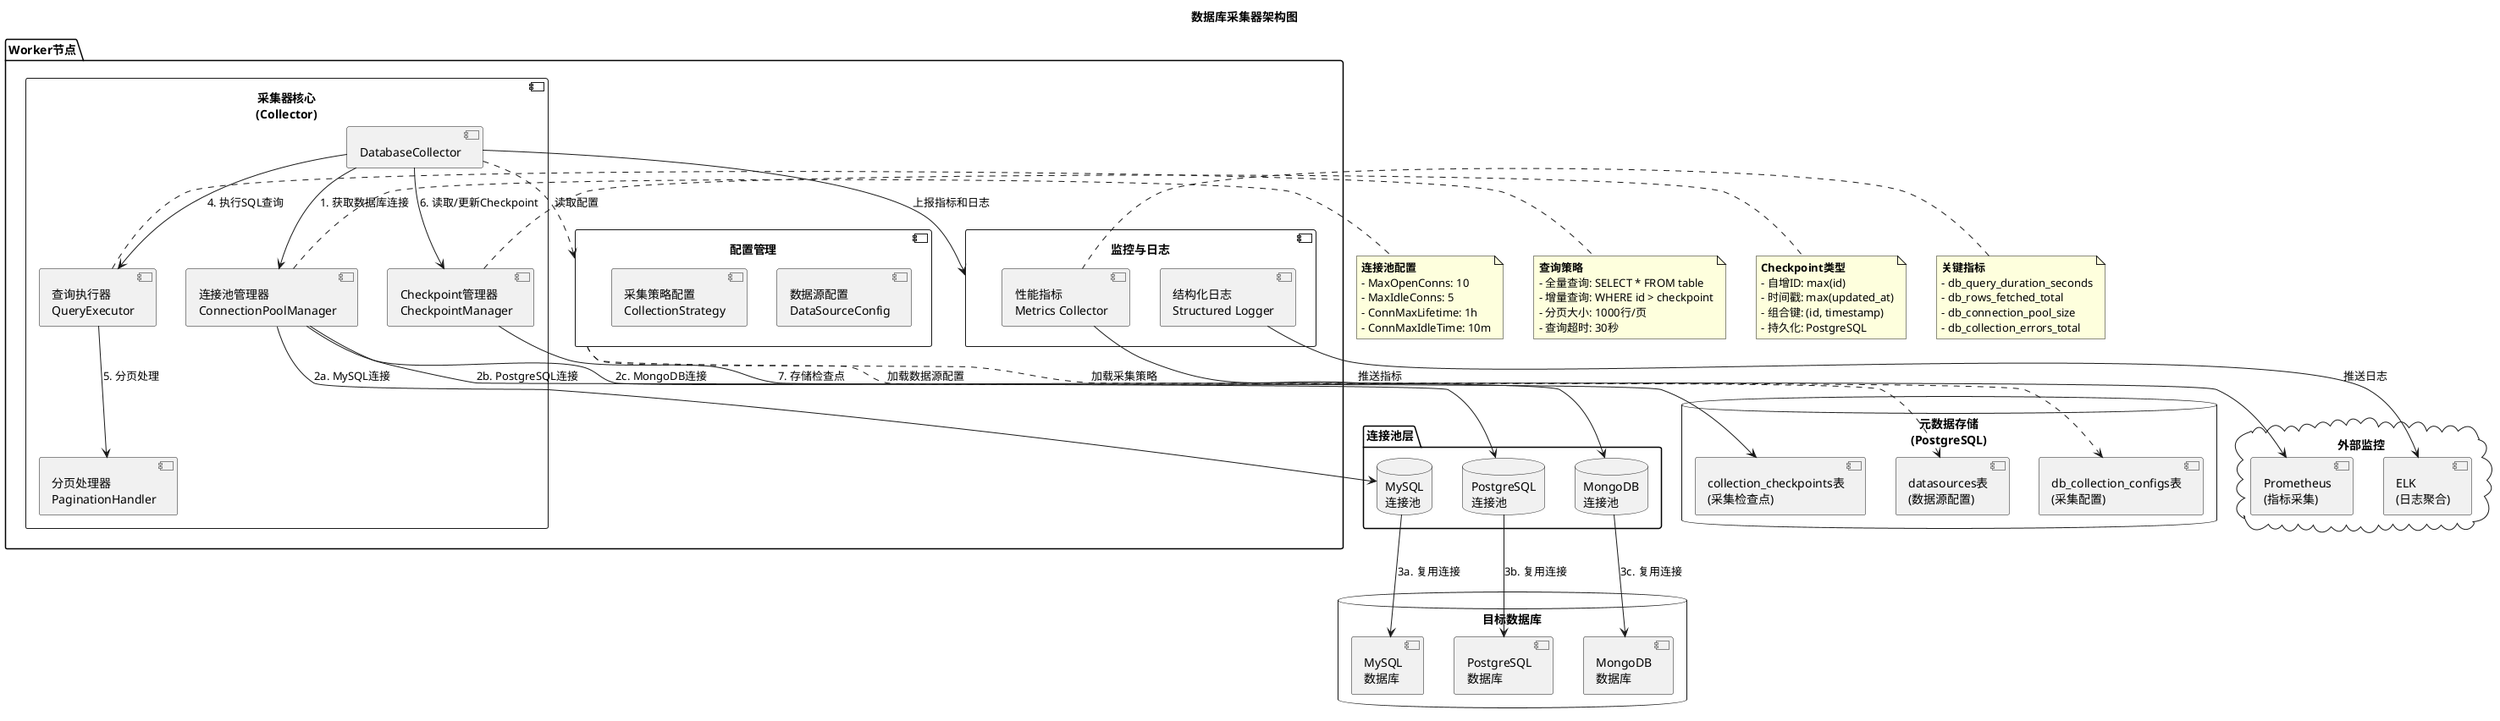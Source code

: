 @startuml
title 数据库采集器架构图

package "Worker节点" {
    component "采集器核心\n(Collector)" as CollectorCore {
        component "DatabaseCollector" as DBCollector
        component "连接池管理器\nConnectionPoolManager" as PoolManager
        component "查询执行器\nQueryExecutor" as QueryExecutor
        component "分页处理器\nPaginationHandler" as PaginationHandler
        component "Checkpoint管理器\nCheckpointManager" as CheckpointManager
    }

    component "配置管理" as Config {
        component "数据源配置\nDataSourceConfig" as DSConfig
        component "采集策略配置\nCollectionStrategy" as Strategy
    }

    component "监控与日志" as Monitor {
        component "性能指标\nMetrics Collector" as Metrics
        component "结构化日志\nStructured Logger" as Logger
    }
}

package "连接池层" {
    database "MySQL\n连接池" as MySQLPool
    database "PostgreSQL\n连接池" as PGPool
    database "MongoDB\n连接池" as MongoPool
}

database "目标数据库" {
    component "MySQL\n数据库" as MySQL
    component "PostgreSQL\n数据库" as PostgreSQL
    component "MongoDB\n数据库" as MongoDB
}

database "元数据存储\n(PostgreSQL)" as MetaDB {
    component "datasources表\n(数据源配置)" as DSTable
    component "db_collection_configs表\n(采集配置)" as ConfigTable
    component "collection_checkpoints表\n(采集检查点)" as CheckpointTable
}

cloud "外部监控" {
    component "Prometheus\n(指标采集)" as Prometheus
    component "ELK\n(日志聚合)" as ELK
}

' 核心流程
DBCollector --> PoolManager: 1. 获取数据库连接
PoolManager --> MySQLPool: 2a. MySQL连接
PoolManager --> PGPool: 2b. PostgreSQL连接
PoolManager --> MongoPool: 2c. MongoDB连接

MySQLPool --> MySQL: 3a. 复用连接
PGPool --> PostgreSQL: 3b. 复用连接
MongoPool --> MongoDB: 3c. 复用连接

DBCollector --> QueryExecutor: 4. 执行SQL查询
QueryExecutor --> PaginationHandler: 5. 分页处理

DBCollector --> CheckpointManager: 6. 读取/更新Checkpoint
CheckpointManager --> CheckpointTable: 7. 存储检查点

' 配置读取
DBCollector ..> Config: 读取配置
Config ..> DSTable: 加载数据源配置
Config ..> ConfigTable: 加载采集策略

' 监控与日志
DBCollector --> Monitor: 上报指标和日志
Metrics --> Prometheus: 推送指标
Logger --> ELK: 推送日志

note right of PoolManager
  <b>连接池配置</b>
  - MaxOpenConns: 10
  - MaxIdleConns: 5
  - ConnMaxLifetime: 1h
  - ConnMaxIdleTime: 10m
end note

note right of QueryExecutor
  <b>查询策略</b>
  - 全量查询: SELECT * FROM table
  - 增量查询: WHERE id > checkpoint
  - 分页大小: 1000行/页
  - 查询超时: 30秒
end note

note right of CheckpointManager
  <b>Checkpoint类型</b>
  - 自增ID: max(id)
  - 时间戳: max(updated_at)
  - 组合键: (id, timestamp)
  - 持久化: PostgreSQL
end note

note left of Metrics
  <b>关键指标</b>
  - db_query_duration_seconds
  - db_rows_fetched_total
  - db_connection_pool_size
  - db_collection_errors_total
end note

@enduml
